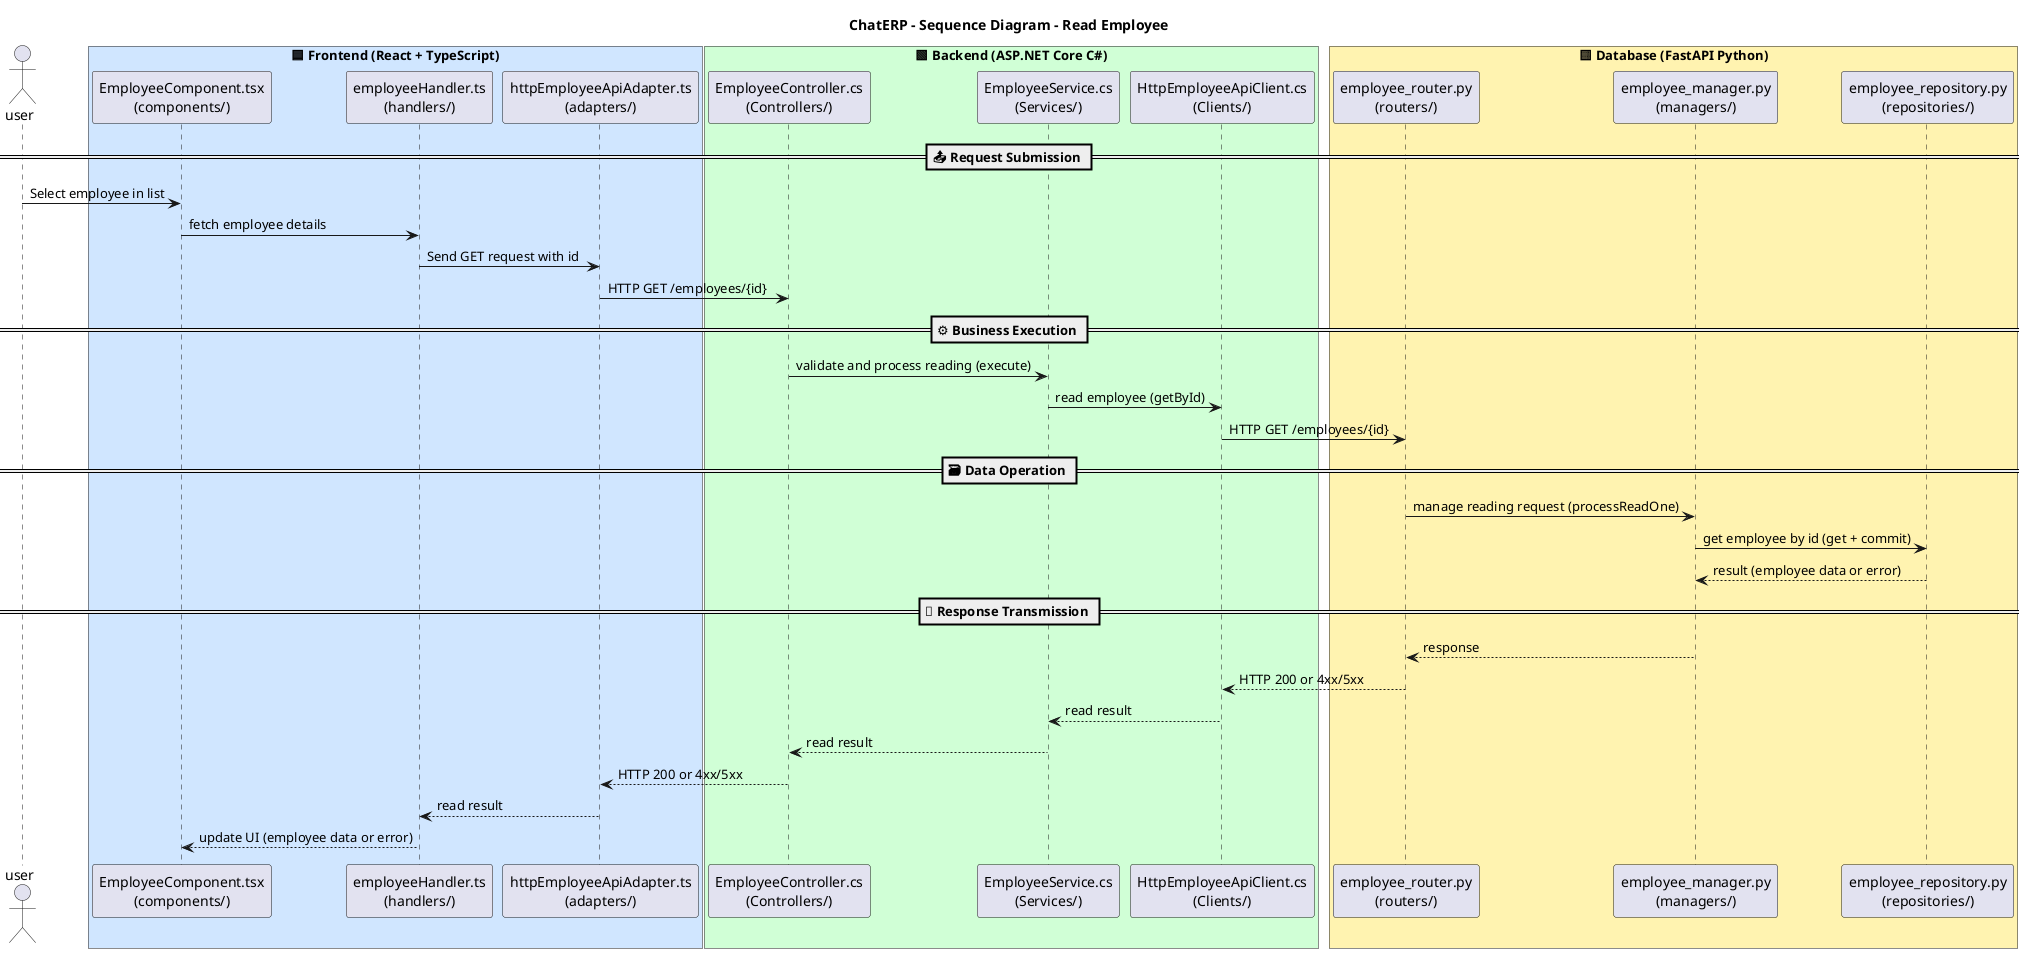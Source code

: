﻿@startuml SequenceDiagram - UCS-UC-02b — Consulter un employé

title ChatERP – Sequence Diagram – Read Employee

actor user

box "🟦 Frontend (React + TypeScript)" #D0E6FF
  participant "EmployeeComponent.tsx\n(components/)" as employeeComponent
  participant "employeeHandler.ts\n(handlers/)" as employeeHandler
  participant "httpEmployeeApiAdapter.ts\n(adapters/)" as employeeAdapter
end box

box "🟩 Backend (ASP.NET Core C#)" #D0FFD6
  participant "EmployeeController.cs\n(Controllers/)" as controller
  participant "EmployeeService.cs\n(Services/)" as service
  participant "HttpEmployeeApiClient.cs\n(Clients/)" as repositoryClient
end box

box "🟨 Database (FastAPI Python)" #FFF3B0
  participant "employee_router.py\n(routers/)" as router
  participant "employee_manager.py\n(managers/)" as manager
  participant "employee_repository.py\n(repositories/)" as repository
end box

== 📤 Request Submission ==
user -> employeeComponent: Select employee in list
employeeComponent -> employeeHandler: fetch employee details
employeeHandler -> employeeAdapter: Send GET request with id
employeeAdapter -> controller: HTTP GET /employees/{id}

== ⚙️ Business Execution ==
controller -> service: validate and process reading (execute)
service -> repositoryClient: read employee (getById)
repositoryClient -> router: HTTP GET /employees/{id}

== 🗃️ Data Operation ==
router -> manager: manage reading request (processReadOne)
manager -> repository: get employee by id (get + commit)
repository --> manager: result (employee data or error)  

== 📩 Response Transmission ==
manager --> router: response
router --> repositoryClient: HTTP 200 or 4xx/5xx
repositoryClient --> service: read result
service --> controller: read result
controller --> employeeAdapter: HTTP 200 or 4xx/5xx
employeeAdapter --> employeeHandler: read result
employeeHandler --> employeeComponent: update UI (employee data or error)

@enduml
